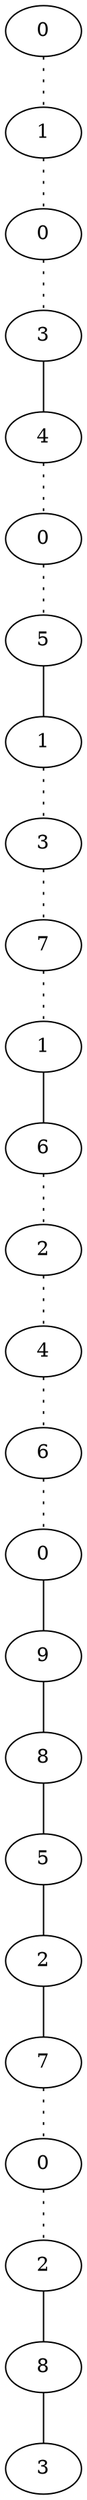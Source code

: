graph {
a0[label=0];
a1[label=1];
a2[label=0];
a3[label=3];
a4[label=4];
a5[label=0];
a6[label=5];
a7[label=1];
a8[label=3];
a9[label=7];
a10[label=1];
a11[label=6];
a12[label=2];
a13[label=4];
a14[label=6];
a15[label=0];
a16[label=9];
a17[label=8];
a18[label=5];
a19[label=2];
a20[label=7];
a21[label=0];
a22[label=2];
a23[label=8];
a24[label=3];
a0 -- a1 [style=dotted];
a1 -- a2 [style=dotted];
a2 -- a3 [style=dotted];
a3 -- a4;
a4 -- a5 [style=dotted];
a5 -- a6 [style=dotted];
a6 -- a7;
a7 -- a8 [style=dotted];
a8 -- a9 [style=dotted];
a9 -- a10 [style=dotted];
a10 -- a11;
a11 -- a12 [style=dotted];
a12 -- a13 [style=dotted];
a13 -- a14 [style=dotted];
a14 -- a15 [style=dotted];
a15 -- a16;
a16 -- a17;
a17 -- a18;
a18 -- a19;
a19 -- a20;
a20 -- a21 [style=dotted];
a21 -- a22 [style=dotted];
a22 -- a23;
a23 -- a24;
}
